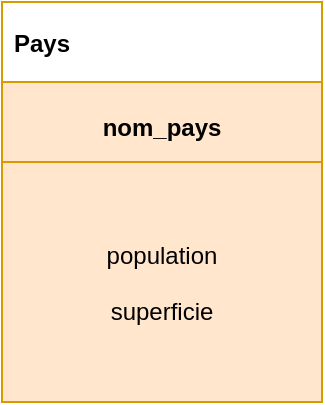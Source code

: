 <mxfile version="13.7.9" type="device"><diagram id="C5RBs43oDa-KdzZeNtuy" name="Page-1"><mxGraphModel dx="1086" dy="966" grid="1" gridSize="10" guides="1" tooltips="1" connect="1" arrows="1" fold="1" page="1" pageScale="1" pageWidth="827" pageHeight="1169" math="0" shadow="0"><root><mxCell id="WIyWlLk6GJQsqaUBKTNV-0"/><mxCell id="WIyWlLk6GJQsqaUBKTNV-1" parent="WIyWlLk6GJQsqaUBKTNV-0"/><mxCell id="63cQYA2hX19nRFMVwI8F-32" value="" style="group;fillColor=#ffffff;" parent="WIyWlLk6GJQsqaUBKTNV-1" vertex="1" connectable="0"><mxGeometry x="640" y="120" width="160" height="200" as="geometry"/></mxCell><mxCell id="63cQYA2hX19nRFMVwI8F-22" value="" style="group" parent="63cQYA2hX19nRFMVwI8F-32" vertex="1" connectable="0"><mxGeometry width="160" height="200" as="geometry"/></mxCell><mxCell id="63cQYA2hX19nRFMVwI8F-23" value="" style="group;align=left;" parent="63cQYA2hX19nRFMVwI8F-22" vertex="1" connectable="0"><mxGeometry width="160" height="200" as="geometry"/></mxCell><mxCell id="63cQYA2hX19nRFMVwI8F-24" value="" style="rounded=0;whiteSpace=wrap;html=1;strokeColor=#000000;align=center;fillColor=none;" parent="63cQYA2hX19nRFMVwI8F-23" vertex="1"><mxGeometry width="160" height="160" as="geometry"/></mxCell><mxCell id="63cQYA2hX19nRFMVwI8F-25" value="Pays" style="text;align=left;verticalAlign=middle;spacingLeft=4;spacingRight=4;overflow=hidden;rotatable=0;points=[[0,0.5],[1,0.5]];portConstraint=eastwest;fontStyle=1;strokeColor=#d79b00;" parent="63cQYA2hX19nRFMVwI8F-23" vertex="1"><mxGeometry width="160" height="40" as="geometry"/></mxCell><mxCell id="63cQYA2hX19nRFMVwI8F-26" value="&#10;nom_pays&#10;" style="text;align=center;verticalAlign=middle;spacingLeft=4;spacingRight=4;overflow=hidden;rotatable=0;points=[[0,0.5],[1,0.5]];portConstraint=eastwest;fontStyle=1;fillColor=#ffe6cc;strokeColor=#d79b00;" parent="63cQYA2hX19nRFMVwI8F-23" vertex="1"><mxGeometry y="40" width="160" height="40" as="geometry"/></mxCell><mxCell id="63cQYA2hX19nRFMVwI8F-27" value="population&#10;&#10;superficie" style="text;align=center;verticalAlign=middle;spacingLeft=4;spacingRight=4;overflow=hidden;rotatable=0;points=[[0,0.5],[1,0.5]];portConstraint=eastwest;fontStyle=0;fillColor=#ffe6cc;strokeColor=#d79b00;" parent="63cQYA2hX19nRFMVwI8F-23" vertex="1"><mxGeometry y="80" width="160" height="120" as="geometry"/></mxCell></root></mxGraphModel></diagram></mxfile>